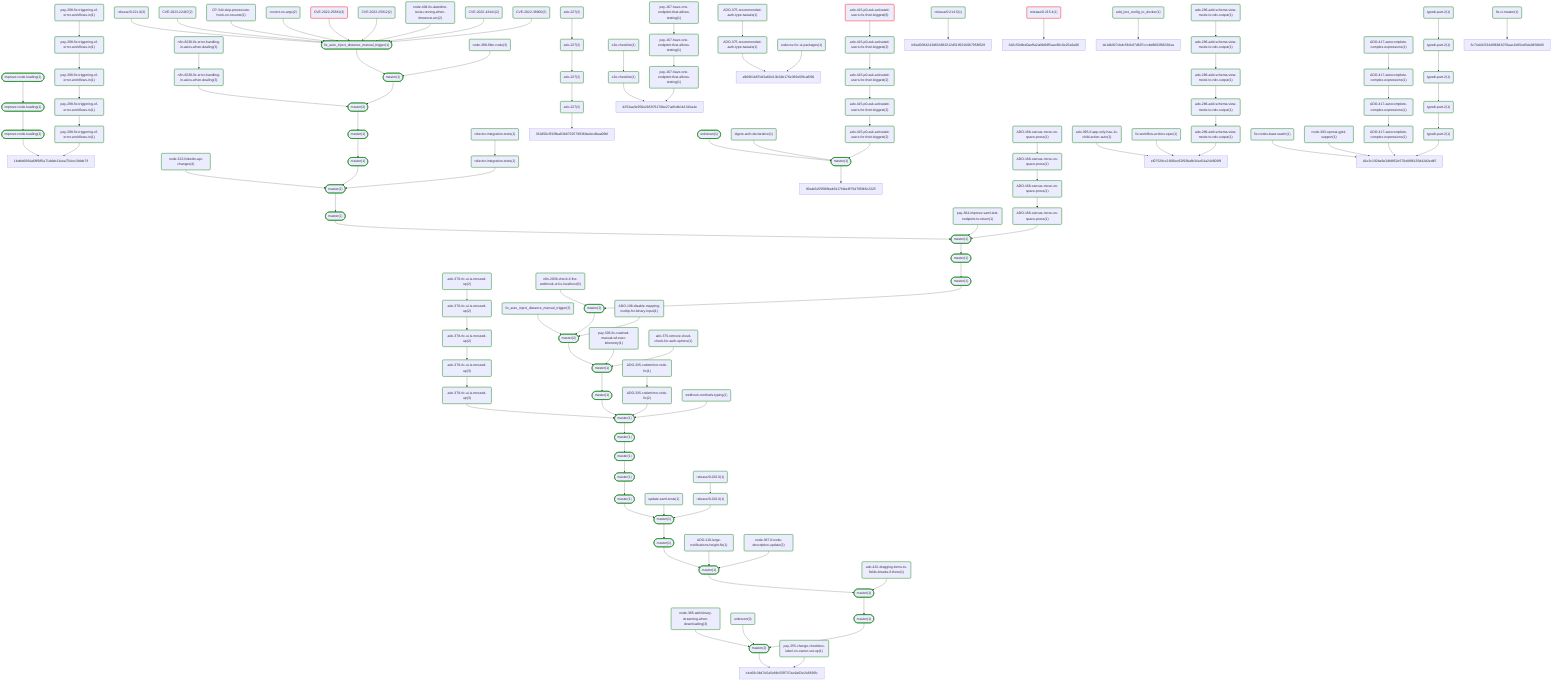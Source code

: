 flowchart TD
 601ed6a2c3f30ea20b1033247e9c8aae0dea6da1(["improve-node-loading(1)"])
 style 601ed6a2c3f30ea20b1033247e9c8aae0dea6da1 stroke:green,stroke-width:2px
 601ed6a2c3f30ea20b1033247e9c8aae0dea6da1 --> 7b59b863ea16cccfabf5b9cdb41a9b33b2797485
 7b59b863ea16cccfabf5b9cdb41a9b33b2797485(["improve-node-loading(1)"])
 style 7b59b863ea16cccfabf5b9cdb41a9b33b2797485 stroke:green,stroke-width:2px
 7b59b863ea16cccfabf5b9cdb41a9b33b2797485 --> 6e715949ce425ea476ad54edd19a03e6701b17f7
 6e715949ce425ea476ad54edd19a03e6701b17f7(["improve-node-loading(1)"])
 style 6e715949ce425ea476ad54edd19a03e6701b17f7 stroke:green,stroke-width:2px
 6e715949ce425ea476ad54edd19a03e6701b17f7 --> 1bdeb6684a68f985a71ddeb11eea75dce19dde78
 44e027bb0ae7bb393b967aafad1e8621bd9d009b(["unknown(1)"])
 style 44e027bb0ae7bb393b967aafad1e8621bd9d009b stroke:green,stroke-width:2px
 44e027bb0ae7bb393b967aafad1e8621bd9d009b --> c6ba0bd8de5f3cf2c73e042002d7b233cb567aa6
 15f53094e2182aa5a46eb28f7b2777d532f5ee19("digest-auth-declarative(1)")
 style 15f53094e2182aa5a46eb28f7b2777d532f5ee19 stroke:green,stroke-width:2px
 15f53094e2182aa5a46eb28f7b2777d532f5ee19 --> c6ba0bd8de5f3cf2c73e042002d7b233cb567aa6
 7f4d635e15976a7071fa382aef19578a76ecb365("ado-415-p0-ask-activated-users-for-their-biggest(6)")
 style 7f4d635e15976a7071fa382aef19578a76ecb365 stroke:red,stroke-width:2px
 7f4d635e15976a7071fa382aef19578a76ecb365 --> 97c598db4dc1506df709c63c12e3b561d8b8c172
 7319cdd5d72be3137c2332109d17670f10863455("ado-415-p0-ask-activated-users-for-their-biggest(2)")
 style 7319cdd5d72be3137c2332109d17670f10863455 stroke:green,stroke-width:2px
 7319cdd5d72be3137c2332109d17670f10863455 --> fa78c095f9d7aa2dbd4e9a31e175ee0c4b055496
 64a740bb263ec26940e46aa1a557890c730e7001("ado-415-p0-ask-activated-users-for-their-biggest(2)")
 style 64a740bb263ec26940e46aa1a557890c730e7001 stroke:green,stroke-width:2px
 64a740bb263ec26940e46aa1a557890c730e7001 --> 7319cdd5d72be3137c2332109d17670f10863455
 97c598db4dc1506df709c63c12e3b561d8b8c172("ado-415-p0-ask-activated-users-for-their-biggest(2)")
 style 97c598db4dc1506df709c63c12e3b561d8b8c172 stroke:green,stroke-width:2px
 97c598db4dc1506df709c63c12e3b561d8b8c172 --> 64a740bb263ec26940e46aa1a557890c730e7001
 c7e850477fc5b8c3c53e30bbed54be1d55b806cf("ado-227(2)")
 style c7e850477fc5b8c3c53e30bbed54be1d55b806cf stroke:green,stroke-width:2px
 c7e850477fc5b8c3c53e30bbed54be1d55b806cf --> 332d50c5f1f8ba63b87325799360adecdbaa06bf
 4328e30ebe1a32b51d3edc5782263aca85adf2e8("ado-227(2)")
 style 4328e30ebe1a32b51d3edc5782263aca85adf2e8 stroke:green,stroke-width:2px
 4328e30ebe1a32b51d3edc5782263aca85adf2e8 --> 3c88a98a46e6ee3a4b1eb5300acc344baf3f5917
 fa78c095f9d7aa2dbd4e9a31e175ee0c4b055496("ado-415-p0-ask-activated-users-for-their-biggest(2)")
 style fa78c095f9d7aa2dbd4e9a31e175ee0c4b055496 stroke:green,stroke-width:2px
 fa78c095f9d7aa2dbd4e9a31e175ee0c4b055496 --> c6ba0bd8de5f3cf2c73e042002d7b233cb567aa6
 cb50f487fb7d79c534dc2d8d8fa520c3d1fd34b2("ado-227(2)")
 style cb50f487fb7d79c534dc2d8d8fa520c3d1fd34b2 stroke:green,stroke-width:2px
 cb50f487fb7d79c534dc2d8d8fa520c3d1fd34b2 --> c7e850477fc5b8c3c53e30bbed54be1d55b806cf
 8b8fcb41cbe45f3350f5574406c4fdaff169c534("node-385-add-binary-streaming-when-downloading(3)")
 style 8b8fcb41cbe45f3350f5574406c4fdaff169c534 stroke:green,stroke-width:2px
 8b8fcb41cbe45f3350f5574406c4fdaff169c534 --> 29f2629716e3693372ec9a4572113a3f3721ff5e
 3c88a98a46e6ee3a4b1eb5300acc344baf3f5917("ado-227(2)")
 style 3c88a98a46e6ee3a4b1eb5300acc344baf3f5917 stroke:green,stroke-width:2px
 3c88a98a46e6ee3a4b1eb5300acc344baf3f5917 --> cb50f487fb7d79c534dc2d8d8fa520c3d1fd34b2
 51a9aebfe116ebbd0b30469ecdba6bf4bb63667c("unknown(3)")
 style 51a9aebfe116ebbd0b30469ecdba6bf4bb63667c stroke:green,stroke-width:2px
 51a9aebfe116ebbd0b30469ecdba6bf4bb63667c --> 29f2629716e3693372ec9a4572113a3f3721ff5e
 8509d38512cca5b2cd780060debeb894124c608e("n8n-6238-fix-error-handling-in-axios-when-dealing(3)")
 style 8509d38512cca5b2cd780060debeb894124c608e stroke:green,stroke-width:2px
 8509d38512cca5b2cd780060debeb894124c608e --> 3ad9d3d31925adbdfa6f654101b1c93335874c07
 3ad9d3d31925adbdfa6f654101b1c93335874c07("n8n-6238-fix-error-handling-in-axios-when-dealing(3)")
 style 3ad9d3d31925adbdfa6f654101b1c93335874c07 stroke:green,stroke-width:2px
 3ad9d3d31925adbdfa6f654101b1c93335874c07 --> e0ea97af8d7aaa014680f5f9d5702d1cafd49757
 8ee30051c710e528b9e7c40503fdac926b5fa62a("n8n-2036-check-if-the-webhook-url-is-localhost(3)")
 style 8ee30051c710e528b9e7c40503fdac926b5fa62a stroke:green,stroke-width:2px
 8ee30051c710e528b9e7c40503fdac926b5fa62a --> 6a8c9b7ccc0b4ff0801a39b44884cca3a3148e09
 ef72a2a79be038c7aa2f34cab58f28afdfbc372c("ado-378-rlc-ui-is-messed-up(3)")
 style ef72a2a79be038c7aa2f34cab58f28afdfbc372c stroke:green,stroke-width:2px
 ef72a2a79be038c7aa2f34cab58f28afdfbc372c --> 43ef9b825fdecdfb5421e3f69b71212cddaac7f8
 43ef9b825fdecdfb5421e3f69b71212cddaac7f8("ado-378-rlc-ui-is-messed-up(3)")
 style 43ef9b825fdecdfb5421e3f69b71212cddaac7f8 stroke:green,stroke-width:2px
 43ef9b825fdecdfb5421e3f69b71212cddaac7f8 --> 3718612bd7575a1b5eb149132f1bb6c5f60ba543
 91654f7499d05823274405d7c8edd130fcbea75b("node-322-linkedin-api-changes(4)")
 style 91654f7499d05823274405d7c8edd130fcbea75b stroke:green,stroke-width:2px
 91654f7499d05823274405d7c8edd130fcbea75b --> be172cb720c8a44ebd1f0b86dddab321e1e3c9fd
 e0197a329fbafca556c83f8593a6bd205858f345("fix_auto_inject_distance_manual_trigger(2)")
 style e0197a329fbafca556c83f8593a6bd205858f345 stroke:green,stroke-width:2px
 e0197a329fbafca556c83f8593a6bd205858f345 --> a28396ee91bfbccc6596812606c237a8e2c34088
 a28396ee91bfbccc6596812606c237a8e2c34088(["master(2)"])
 style a28396ee91bfbccc6596812606c237a8e2c34088 stroke:green,stroke-width:2px
 a28396ee91bfbccc6596812606c237a8e2c34088 --> f59b591c93ecd7cbd279668abe6494ef2b88c831
 6a8c9b7ccc0b4ff0801a39b44884cca3a3148e09(["master(2)"])
 style 6a8c9b7ccc0b4ff0801a39b44884cca3a3148e09 stroke:green,stroke-width:2px
 6a8c9b7ccc0b4ff0801a39b44884cca3a3148e09 --> a28396ee91bfbccc6596812606c237a8e2c34088
 29f2629716e3693372ec9a4572113a3f3721ff5e(["master(2)"])
 style 29f2629716e3693372ec9a4572113a3f3721ff5e stroke:green,stroke-width:2px
 29f2629716e3693372ec9a4572113a3f3721ff5e --> b4e60c3b47e5a5e86c55ff737ae9a63e2c8836fc
 c6ba0bd8de5f3cf2c73e042002d7b233cb567aa6(["master(1)"])
 style c6ba0bd8de5f3cf2c73e042002d7b233cb567aa6 stroke:green,stroke-width:2px
 c6ba0bd8de5f3cf2c73e042002d7b233cb567aa6 --> 90afa5e55f96fbe46417f4be8f764795fb5c2225
 be172cb720c8a44ebd1f0b86dddab321e1e3c9fd(["master(2)"])
 style be172cb720c8a44ebd1f0b86dddab321e1e3c9fd stroke:green,stroke-width:2px
 be172cb720c8a44ebd1f0b86dddab321e1e3c9fd --> 341bfb810fe256eb8733f419ba8fbccd2b0680c8
 58232bec618edd403f18527913c489bfa11f570b(["master(1)"])
 style 58232bec618edd403f18527913c489bfa11f570b stroke:green,stroke-width:2px
 58232bec618edd403f18527913c489bfa11f570b --> 29f2629716e3693372ec9a4572113a3f3721ff5e
 02e35819aba28b494b94e698f5f4faaa0b975275(["master(1)"])
 style 02e35819aba28b494b94e698f5f4faaa0b975275 stroke:green,stroke-width:2px
 02e35819aba28b494b94e698f5f4faaa0b975275 --> 11bf260bf164c6c9dffe71b875fde139c93f905d
 ca91d2b712d1d21802333df3d99b70e45f7bdafb(["master(1)"])
 style ca91d2b712d1d21802333df3d99b70e45f7bdafb stroke:green,stroke-width:2px
 ca91d2b712d1d21802333df3d99b70e45f7bdafb --> 7025efe8654a8a55ff10e2105ddc6ce2dc5a89d6
 7025efe8654a8a55ff10e2105ddc6ce2dc5a89d6(["master(1)"])
 style 7025efe8654a8a55ff10e2105ddc6ce2dc5a89d6 stroke:green,stroke-width:2px
 7025efe8654a8a55ff10e2105ddc6ce2dc5a89d6 --> 02e35819aba28b494b94e698f5f4faaa0b975275
 f59b591c93ecd7cbd279668abe6494ef2b88c831(["master(1)"])
 style f59b591c93ecd7cbd279668abe6494ef2b88c831 stroke:green,stroke-width:2px
 f59b591c93ecd7cbd279668abe6494ef2b88c831 --> 7a352efff944c52062412e53ea2c1a034a25f908
 0876c38aaeb8355141fecbc14e84cdda0b2c737b(["master(1)"])
 style 0876c38aaeb8355141fecbc14e84cdda0b2c737b stroke:green,stroke-width:2px
 0876c38aaeb8355141fecbc14e84cdda0b2c737b --> ca91d2b712d1d21802333df3d99b70e45f7bdafb
 c07f838ce60dc33261fe3e1b5e7dd6fe05f1d63b(["master(1)"])
 style c07f838ce60dc33261fe3e1b5e7dd6fe05f1d63b stroke:green,stroke-width:2px
 c07f838ce60dc33261fe3e1b5e7dd6fe05f1d63b --> 0876c38aaeb8355141fecbc14e84cdda0b2c737b
 9bd7529193e4b75471bd692aaa69651dd9fbf9d3(["master(1)"])
 style 9bd7529193e4b75471bd692aaa69651dd9fbf9d3 stroke:green,stroke-width:2px
 9bd7529193e4b75471bd692aaa69651dd9fbf9d3 --> c07f838ce60dc33261fe3e1b5e7dd6fe05f1d63b
 541850f95f1c42fc16d9aeee3a3fef68a4b77082(["master(1)"])
 style 541850f95f1c42fc16d9aeee3a3fef68a4b77082 stroke:green,stroke-width:2px
 541850f95f1c42fc16d9aeee3a3fef68a4b77082 --> 58232bec618edd403f18527913c489bfa11f570b
 3718612bd7575a1b5eb149132f1bb6c5f60ba543(["master(1)"])
 style 3718612bd7575a1b5eb149132f1bb6c5f60ba543 stroke:green,stroke-width:2px
 3718612bd7575a1b5eb149132f1bb6c5f60ba543 --> 9bd7529193e4b75471bd692aaa69651dd9fbf9d3
 11bf260bf164c6c9dffe71b875fde139c93f905d(["master(1)"])
 style 11bf260bf164c6c9dffe71b875fde139c93f905d stroke:green,stroke-width:2px
 11bf260bf164c6c9dffe71b875fde139c93f905d --> 541850f95f1c42fc16d9aeee3a3fef68a4b77082
 cd7a55ba5aeb83d1e540a65b5c6b2c74fd742461(["master(1)"])
 style cd7a55ba5aeb83d1e540a65b5c6b2c74fd742461 stroke:green,stroke-width:2px
 cd7a55ba5aeb83d1e540a65b5c6b2c74fd742461 --> 233f1fa7ec230e92e868de0247e315aa6a705ead
 233f1fa7ec230e92e868de0247e315aa6a705ead(["master(1)"])
 style 233f1fa7ec230e92e868de0247e315aa6a705ead stroke:green,stroke-width:2px
 233f1fa7ec230e92e868de0247e315aa6a705ead --> 6a8c9b7ccc0b4ff0801a39b44884cca3a3148e09
 fb8755ea3c720c98f002a6756c39b8fed11482c0(["master(1)"])
 style fb8755ea3c720c98f002a6756c39b8fed11482c0 stroke:green,stroke-width:2px
 fb8755ea3c720c98f002a6756c39b8fed11482c0 --> cd7a55ba5aeb83d1e540a65b5c6b2c74fd742461
 7a352efff944c52062412e53ea2c1a034a25f908(["master(1)"])
 style 7a352efff944c52062412e53ea2c1a034a25f908 stroke:green,stroke-width:2px
 7a352efff944c52062412e53ea2c1a034a25f908 --> 3718612bd7575a1b5eb149132f1bb6c5f60ba543
 6916628a9f11e07cbcdf390f747f396fb0ef9e3c(["master(1)"])
 style 6916628a9f11e07cbcdf390f747f396fb0ef9e3c stroke:green,stroke-width:2px
 6916628a9f11e07cbcdf390f747f396fb0ef9e3c --> e0ea97af8d7aaa014680f5f9d5702d1cafd49757
 341bfb810fe256eb8733f419ba8fbccd2b0680c8(["master(1)"])
 style 341bfb810fe256eb8733f419ba8fbccd2b0680c8 stroke:green,stroke-width:2px
 341bfb810fe256eb8733f419ba8fbccd2b0680c8 --> fb8755ea3c720c98f002a6756c39b8fed11482c0
 e0ea97af8d7aaa014680f5f9d5702d1cafd49757(["master(2)"])
 style e0ea97af8d7aaa014680f5f9d5702d1cafd49757 stroke:green,stroke-width:2px
 e0ea97af8d7aaa014680f5f9d5702d1cafd49757 --> 19dded18c9a588a30b9ac1fc274dcd967e9b7b6b
 9bf93d7d1d25f051198ccc8a1de4642f3d9f9103("ado-378-rlc-ui-is-messed-up(2)")
 style 9bf93d7d1d25f051198ccc8a1de4642f3d9f9103 stroke:green,stroke-width:2px
 9bf93d7d1d25f051198ccc8a1de4642f3d9f9103 --> 6ea7c59487d473060bf6b5b538e44a8b4956478c
 19dded18c9a588a30b9ac1fc274dcd967e9b7b6b(["master(1)"])
 style 19dded18c9a588a30b9ac1fc274dcd967e9b7b6b stroke:green,stroke-width:2px
 19dded18c9a588a30b9ac1fc274dcd967e9b7b6b --> 6242cac53baaed7e5c8be3ba477cd7f408fa1430
 6242cac53baaed7e5c8be3ba477cd7f408fa1430(["master(1)"])
 style 6242cac53baaed7e5c8be3ba477cd7f408fa1430 stroke:green,stroke-width:2px
 6242cac53baaed7e5c8be3ba477cd7f408fa1430 --> be172cb720c8a44ebd1f0b86dddab321e1e3c9fd
 cb2ba97f3837b572e237da1256b9f2ee376767a9(["fix_auto_inject_distance_manual_trigger(1)"])
 style cb2ba97f3837b572e237da1256b9f2ee376767a9 stroke:green,stroke-width:2px
 cb2ba97f3837b572e237da1256b9f2ee376767a9 --> 6916628a9f11e07cbcdf390f747f396fb0ef9e3c
 662dc037069aaf919cd456665e1b2c4411059ced("ado-378-rlc-ui-is-messed-up(2)")
 style 662dc037069aaf919cd456665e1b2c4411059ced stroke:green,stroke-width:2px
 662dc037069aaf919cd456665e1b2c4411059ced --> ef72a2a79be038c7aa2f34cab58f28afdfbc372c
 6ea7c59487d473060bf6b5b538e44a8b4956478c("ado-378-rlc-ui-is-messed-up(2)")
 style 6ea7c59487d473060bf6b5b538e44a8b4956478c stroke:green,stroke-width:2px
 6ea7c59487d473060bf6b5b538e44a8b4956478c --> 662dc037069aaf919cd456665e1b2c4411059ced
 31734c6f4b9df344b02166e6c2851c905b8cd6f6("release/0.221.0(3)")
 style 31734c6f4b9df344b02166e6c2851c905b8cd6f6 stroke:green,stroke-width:2px
 31734c6f4b9df344b02166e6c2851c905b8cd6f6 --> cb2ba97f3837b572e237da1256b9f2ee376767a9
 ecc897c315492e537a792383d93cb96657ee2bac("node-388-filter-node(3)")
 style ecc897c315492e537a792383d93cb96657ee2bac stroke:green,stroke-width:2px
 ecc897c315492e537a792383d93cb96657ee2bac --> 6916628a9f11e07cbcdf390f747f396fb0ef9e3c
 93fdc37f3cb0eec9f06ece12dd616cc073c65a2f("ADO-110-large-notifications-height-fix(1)")
 style 93fdc37f3cb0eec9f06ece12dd616cc073c65a2f stroke:green,stroke-width:2px
 93fdc37f3cb0eec9f06ece12dd616cc073c65a2f --> 11bf260bf164c6c9dffe71b875fde139c93f905d
 4202e8ade596547ee83dc4540d75dba81e8fe5b4("ado-422-dragging-items-to-fields-breaks-if-there(1)")
 style 4202e8ade596547ee83dc4540d75dba81e8fe5b4 stroke:green,stroke-width:2px
 4202e8ade596547ee83dc4540d75dba81e8fe5b4 --> 541850f95f1c42fc16d9aeee3a3fef68a4b77082
 2b573075237b102feaaf1943f0276bd88b78d6fe("update-saml-tests(1)")
 style 2b573075237b102feaaf1943f0276bd88b78d6fe stroke:green,stroke-width:2px
 2b573075237b102feaaf1943f0276bd88b78d6fe --> 7025efe8654a8a55ff10e2105ddc6ce2dc5a89d6
 2580d4e3f7d9509cd2dec05644e198134f31e0de("ADO-335-codemirror-redo-fix(2)")
 style 2580d4e3f7d9509cd2dec05644e198134f31e0de stroke:green,stroke-width:2px
 2580d4e3f7d9509cd2dec05644e198134f31e0de --> 3718612bd7575a1b5eb149132f1bb6c5f60ba543
 3366230989eca270b911f1e12a82c298064238ac("node-387-if-node-description-update(2)")
 style 3366230989eca270b911f1e12a82c298064238ac stroke:green,stroke-width:2px
 3366230989eca270b911f1e12a82c298064238ac --> 11bf260bf164c6c9dffe71b875fde139c93f905d
 19cf5af4d92acfc8df703ab20eb478c74ff722a8("release/0.220.0(1)")
 style 19cf5af4d92acfc8df703ab20eb478c74ff722a8 stroke:green,stroke-width:2px
 19cf5af4d92acfc8df703ab20eb478c74ff722a8 --> 7025efe8654a8a55ff10e2105ddc6ce2dc5a89d6
 0084ca24a501d6d2fae64444230c556d49748f5a("ADO-335-codemirror-redo-fix(1)")
 style 0084ca24a501d6d2fae64444230c556d49748f5a stroke:green,stroke-width:2px
 0084ca24a501d6d2fae64444230c556d49748f5a --> 2580d4e3f7d9509cd2dec05644e198134f31e0de
 0d3da0580576175d43ac7403fa80c5e934ac7fd7("release/0.220.0(1)")
 style 0d3da0580576175d43ac7403fa80c5e934ac7fd7 stroke:green,stroke-width:2px
 0d3da0580576175d43ac7403fa80c5e934ac7fd7 --> 19cf5af4d92acfc8df703ab20eb478c74ff722a8
 7995ca3200966c73efb5639d20f1bd2db52de141("pay-303-fix-crashed-manual-wf-exec-telemetry(1)")
 style 7995ca3200966c73efb5639d20f1bd2db52de141 stroke:green,stroke-width:2px
 7995ca3200966c73efb5639d20f1bd2db52de141 --> f59b591c93ecd7cbd279668abe6494ef2b88c831
 d5921e20aa4a9e66a5a43b005b55bbde89c54a89("pay-304-improve-saml-test-endpoint-to-return(1)")
 style d5921e20aa4a9e66a5a43b005b55bbde89c54a89 stroke:green,stroke-width:2px
 d5921e20aa4a9e66a5a43b005b55bbde89c54a89 --> fb8755ea3c720c98f002a6756c39b8fed11482c0
 5951d5c579db477b922ba54862e441921d0c09d6("webhook-methods-typing(1)")
 style 5951d5c579db477b922ba54862e441921d0c09d6 stroke:green,stroke-width:2px
 5951d5c579db477b922ba54862e441921d0c09d6 --> 3718612bd7575a1b5eb149132f1bb6c5f60ba543
 3bd342fa058f85e65289402e5c4653aebdd2c19d("ado-375-remove-cloud-check-for-auth-options(1)")
 style 3bd342fa058f85e65289402e5c4653aebdd2c19d stroke:green,stroke-width:2px
 3bd342fa058f85e65289402e5c4653aebdd2c19d --> f59b591c93ecd7cbd279668abe6494ef2b88c831
 0b08dd2ccbe4a15ca3cb234b4a30616afaa31421("refactor-integration-tests(1)")
 style 0b08dd2ccbe4a15ca3cb234b4a30616afaa31421 stroke:green,stroke-width:2px
 0b08dd2ccbe4a15ca3cb234b4a30616afaa31421 --> c3d06635f3dcde4cc27528bc2b2ad4e13e1eeee3
 49039aed3b91b98ad196acad97088caf5a035c07("ADO-198-disable-mapping-tooltip-for-binary-input(1)")
 style 49039aed3b91b98ad196acad97088caf5a035c07 stroke:green,stroke-width:2px
 49039aed3b91b98ad196acad97088caf5a035c07 --> a28396ee91bfbccc6596812606c237a8e2c34088
 c3d06635f3dcde4cc27528bc2b2ad4e13e1eeee3("refactor-integration-tests(1)")
 style c3d06635f3dcde4cc27528bc2b2ad4e13e1eeee3 stroke:green,stroke-width:2px
 c3d06635f3dcde4cc27528bc2b2ad4e13e1eeee3 --> be172cb720c8a44ebd1f0b86dddab321e1e3c9fd
 56fc0920d78010ad1ceb4d551f43df02250dd007("ADO-168-canvas-move-on-space-press(1)")
 style 56fc0920d78010ad1ceb4d551f43df02250dd007 stroke:green,stroke-width:2px
 56fc0920d78010ad1ceb4d551f43df02250dd007 --> e92552ab306328abf20fbe4ea507b585f2d33c36
 29488ca1f39662423893ae132ebc4edcd9b62ae8("ADO-168-canvas-move-on-space-press(1)")
 style 29488ca1f39662423893ae132ebc4edcd9b62ae8 stroke:green,stroke-width:2px
 29488ca1f39662423893ae132ebc4edcd9b62ae8 --> fb8755ea3c720c98f002a6756c39b8fed11482c0
 e92552ab306328abf20fbe4ea507b585f2d33c36("ADO-168-canvas-move-on-space-press(1)")
 style e92552ab306328abf20fbe4ea507b585f2d33c36 stroke:green,stroke-width:2px
 e92552ab306328abf20fbe4ea507b585f2d33c36 --> 29488ca1f39662423893ae132ebc4edcd9b62ae8
 540a70563d12831e0d1bf7fe2b10092b8ddb98bc("ADO-168-canvas-move-on-space-press(1)")
 style 540a70563d12831e0d1bf7fe2b10092b8ddb98bc stroke:green,stroke-width:2px
 540a70563d12831e0d1bf7fe2b10092b8ddb98bc --> 56fc0920d78010ad1ceb4d551f43df02250dd007
 84b3760011b868ce247274ad8cf2ef5d88a01a5d("e2e-checklist(1)")
 style 84b3760011b868ce247274ad8cf2ef5d88a01a5d stroke:green,stroke-width:2px
 84b3760011b868ce247274ad8cf2ef5d88a01a5d --> d253aa3e950e2b5976170be27adfcdb1b131ba4e
 306a519f3ae7c4e62e47ee0965d083218827b437("pay-167-have-one-endpoint-that-allows-testing(1)")
 style 306a519f3ae7c4e62e47ee0965d083218827b437 stroke:green,stroke-width:2px
 306a519f3ae7c4e62e47ee0965d083218827b437 --> d253aa3e950e2b5976170be27adfcdb1b131ba4e
 61c298413627c01057fd7df2538b9699930d5bd3("pay-167-have-one-endpoint-that-allows-testing(1)")
 style 61c298413627c01057fd7df2538b9699930d5bd3 stroke:green,stroke-width:2px
 61c298413627c01057fd7df2538b9699930d5bd3 --> 306a519f3ae7c4e62e47ee0965d083218827b437
 6b19ebd828dd74da83a4b6e00e707829efd5ccb2("pay-167-have-one-endpoint-that-allows-testing(1)")
 style 6b19ebd828dd74da83a4b6e00e707829efd5ccb2 stroke:green,stroke-width:2px
 6b19ebd828dd74da83a4b6e00e707829efd5ccb2 --> 61c298413627c01057fd7df2538b9699930d5bd3
 0871857edd26b45767a5893f861b88ed395621cf("ADO-375-recommended-auth-type-tweaks(1)")
 style 0871857edd26b45767a5893f861b88ed395621cf stroke:green,stroke-width:2px
 0871857edd26b45767a5893f861b88ed395621cf --> a96861b87faf3a66413b34b176e389e5f8ca6f90
 de496f111bd3c5837496fafa9575da6d9a934e92("codecov-for-ui-packages(1)")
 style de496f111bd3c5837496fafa9575da6d9a934e92 stroke:green,stroke-width:2px
 de496f111bd3c5837496fafa9575da6d9a934e92 --> a96861b87faf3a66413b34b176e389e5f8ca6f90
 b34074938e1e59aa27a973ef05a2835fcb9f309e("ado-395-if-app-only-has-1x-child-action-auto(1)")
 style b34074938e1e59aa27a973ef05a2835fcb9f309e stroke:green,stroke-width:2px
 b34074938e1e59aa27a973ef05a2835fcb9f309e --> ef07528cc21f06ee52f93bafb34ac54a244609f9
 d84585dddcec4734638b1383d6619e41872adbe0("fix-workflow-actions-spec(1)")
 style d84585dddcec4734638b1383d6619e41872adbe0 stroke:green,stroke-width:2px
 d84585dddcec4734638b1383d6619e41872adbe0 --> ef07528cc21f06ee52f93bafb34ac54a244609f9
 f136ec092a24aab74ca003e4f45793c1ad781607("ADO-375-recommended-auth-type-tweaks(1)")
 style f136ec092a24aab74ca003e4f45793c1ad781607 stroke:green,stroke-width:2px
 f136ec092a24aab74ca003e4f45793c1ad781607 --> 0871857edd26b45767a5893f861b88ed395621cf
 222f9087f2ad2d546c4819961df760d99b9f6e53("ado-286-add-schema-view-mode-to-ndv-output(1)")
 style 222f9087f2ad2d546c4819961df760d99b9f6e53 stroke:green,stroke-width:2px
 222f9087f2ad2d546c4819961df760d99b9f6e53 --> af90891881bccf65da8ad97fec3e5a1c0d74453a
 04b2f10c9777d05e8e444ccf885b56f04cd0c6e4("ado-286-add-schema-view-mode-to-ndv-output(1)")
 style 04b2f10c9777d05e8e444ccf885b56f04cd0c6e4 stroke:green,stroke-width:2px
 04b2f10c9777d05e8e444ccf885b56f04cd0c6e4 --> 475c0bb55e6828a172dadad8ad2e880322093183
 bd0bdb8a58570aa0e7978a226d42c37d45718cdc("e2e-checklist(1)")
 style bd0bdb8a58570aa0e7978a226d42c37d45718cdc stroke:green,stroke-width:2px
 bd0bdb8a58570aa0e7978a226d42c37d45718cdc --> 84b3760011b868ce247274ad8cf2ef5d88a01a5d
 3aae4a571a551b208d19c4858311d42dd62e8728("release/0.214.5(1)")
 style 3aae4a571a551b208d19c4858311d42dd62e8728 stroke:green,stroke-width:2px
 3aae4a571a551b208d19c4858311d42dd62e8728 --> b94af0384243d634683212d5199316067956f628
 39d3a44c7c0265781cc4cceab004d93a07f848fa("release/0.215.4(1)")
 style 39d3a44c7c0265781cc4cceab004d93a07f848fa stroke:red,stroke-width:2px
 39d3a44c7c0265781cc4cceab004d93a07f848fa --> 6d2c50dfed0aeffa2afdb09f5aac80c0e25a6a06
 af90891881bccf65da8ad97fec3e5a1c0d74453a("ado-286-add-schema-view-mode-to-ndv-output(1)")
 style af90891881bccf65da8ad97fec3e5a1c0d74453a stroke:green,stroke-width:2px
 af90891881bccf65da8ad97fec3e5a1c0d74453a --> 04b2f10c9777d05e8e444ccf885b56f04cd0c6e4
 f93a19c25871b75af32492938175ec7be6587e2d("add_jest_config_to_docker(1)")
 style f93a19c25871b75af32492938175ec7be6587e2d stroke:green,stroke-width:2px
 f93a19c25871b75af32492938175ec7be6587e2d --> de1db927cbdc5fc8ef7d697cccbd8603f66391ea
 7beeca5feb623d20e1d59e1c966c805f466bce12("ado-286-add-schema-view-mode-to-ndv-output(1)")
 style 7beeca5feb623d20e1d59e1c966c805f466bce12 stroke:green,stroke-width:2px
 7beeca5feb623d20e1d59e1c966c805f466bce12 --> ef07528cc21f06ee52f93bafb34ac54a244609f9
 475c0bb55e6828a172dadad8ad2e880322093183("ado-286-add-schema-view-mode-to-ndv-output(1)")
 style 475c0bb55e6828a172dadad8ad2e880322093183 stroke:green,stroke-width:2px
 475c0bb55e6828a172dadad8ad2e880322093183 --> 7beeca5feb623d20e1d59e1c966c805f466bce12
 40edd2affae6d7c1d43aa9a46ebb3594dddd54b6("fix-nodes-base-watch(1)")
 style 40edd2affae6d7c1d43aa9a46ebb3594dddd54b6 stroke:green,stroke-width:2px
 40edd2affae6d7c1d43aa9a46ebb3594dddd54b6 --> d1e3c192ba9e2dfd852e570e88f6135d42d2ed45
 f741feb354632ee62ac19cdd2b42c07ba7f268cc("typedi-part-2(1)")
 style f741feb354632ee62ac19cdd2b42c07ba7f268cc stroke:green,stroke-width:2px
 f741feb354632ee62ac19cdd2b42c07ba7f268cc --> 8a62634ace2042c361a5df0efdfeb3b2c18cfee0
 4c92fcb80465bc2790988d6eed360116efa38ad7("typedi-part-2(1)")
 style 4c92fcb80465bc2790988d6eed360116efa38ad7 stroke:green,stroke-width:2px
 4c92fcb80465bc2790988d6eed360116efa38ad7 --> f741feb354632ee62ac19cdd2b42c07ba7f268cc
 b406d67795415f809af1f86d673e9f5c83c2c08a("typedi-part-2(1)")
 style b406d67795415f809af1f86d673e9f5c83c2c08a stroke:green,stroke-width:2px
 b406d67795415f809af1f86d673e9f5c83c2c08a --> 03906bdae8e778ef8d73f5a2b481545a6a07691f
 8a62634ace2042c361a5df0efdfeb3b2c18cfee0("typedi-part-2(1)")
 style 8a62634ace2042c361a5df0efdfeb3b2c18cfee0 stroke:green,stroke-width:2px
 8a62634ace2042c361a5df0efdfeb3b2c18cfee0 --> b406d67795415f809af1f86d673e9f5c83c2c08a
 9ad847df8b89e802fb73d877a7897767c63adb39("ADO-417-autocomplete-complex-expressions(1)")
 style 9ad847df8b89e802fb73d877a7897767c63adb39 stroke:green,stroke-width:2px
 9ad847df8b89e802fb73d877a7897767c63adb39 --> 3c956be90ec968a299eae5fe1ab1a9bc314554a5
 bb8b61239a9977188f2a44c412da71925a89252a("node-383-openai-gpt4-support(1)")
 style bb8b61239a9977188f2a44c412da71925a89252a stroke:green,stroke-width:2px
 bb8b61239a9977188f2a44c412da71925a89252a --> d1e3c192ba9e2dfd852e570e88f6135d42d2ed45
 4b575a0ae18052c584b5ce557603d28b868270de("ADO-417-autocomplete-complex-expressions(1)")
 style 4b575a0ae18052c584b5ce557603d28b868270de stroke:green,stroke-width:2px
 4b575a0ae18052c584b5ce557603d28b868270de --> 9ad847df8b89e802fb73d877a7897767c63adb39
 eaa9515efd14cac529fb621cf7470282aa3b5e23("ADO-417-autocomplete-complex-expressions(1)")
 style eaa9515efd14cac529fb621cf7470282aa3b5e23 stroke:green,stroke-width:2px
 eaa9515efd14cac529fb621cf7470282aa3b5e23 --> d1e3c192ba9e2dfd852e570e88f6135d42d2ed45
 3c956be90ec968a299eae5fe1ab1a9bc314554a5("ADO-417-autocomplete-complex-expressions(1)")
 style 3c956be90ec968a299eae5fe1ab1a9bc314554a5 stroke:green,stroke-width:2px
 3c956be90ec968a299eae5fe1ab1a9bc314554a5 --> eaa9515efd14cac529fb621cf7470282aa3b5e23
 03906bdae8e778ef8d73f5a2b481545a6a07691f("typedi-part-2(1)")
 style 03906bdae8e778ef8d73f5a2b481545a6a07691f stroke:green,stroke-width:2px
 03906bdae8e778ef8d73f5a2b481545a6a07691f --> d1e3c192ba9e2dfd852e570e88f6135d42d2ed45
 693cc7f354e1d0efd3b745b4a2fa380b6b37736c("pay-298-fix-triggering-of-error-workflows-in(1)")
 style 693cc7f354e1d0efd3b745b4a2fa380b6b37736c stroke:green,stroke-width:2px
 693cc7f354e1d0efd3b745b4a2fa380b6b37736c --> 03e86a9919ec667c17239811c275cf9ad67a2f89
 12d92e9c176b82434b465a9d588ef0acf8fbc629("pay-255-change-checkbox-label-on-owner-set-up(1)")
 style 12d92e9c176b82434b465a9d588ef0acf8fbc629 stroke:green,stroke-width:2px
 12d92e9c176b82434b465a9d588ef0acf8fbc629 --> b4e60c3b47e5a5e86c55ff737ae9a63e2c8836fc
 9caf1d627bbb3f5366c768f8884ed8661852b543("pay-298-fix-triggering-of-error-workflows-in(1)")
 style 9caf1d627bbb3f5366c768f8884ed8661852b543 stroke:green,stroke-width:2px
 9caf1d627bbb3f5366c768f8884ed8661852b543 --> 3aec3b6b539cfa1ade35be6bf9c96d87f7e7f5ce
 aa64680c64a52b3ab967d2fee6d5bccecf6e242f("fix-ci-master(1)")
 style aa64680c64a52b3ab967d2fee6d5bccecf6e242f stroke:green,stroke-width:2px
 aa64680c64a52b3ab967d2fee6d5bccecf6e242f --> 6c74d41f23448f6843076aac1b05ed5da9458b89
 3aec3b6b539cfa1ade35be6bf9c96d87f7e7f5ce("pay-298-fix-triggering-of-error-workflows-in(1)")
 style 3aec3b6b539cfa1ade35be6bf9c96d87f7e7f5ce stroke:green,stroke-width:2px
 3aec3b6b539cfa1ade35be6bf9c96d87f7e7f5ce --> 1bdeb6684a68f985a71ddeb11eea75dce19dde78
 03e86a9919ec667c17239811c275cf9ad67a2f89("pay-298-fix-triggering-of-error-workflows-in(1)")
 style 03e86a9919ec667c17239811c275cf9ad67a2f89 stroke:green,stroke-width:2px
 03e86a9919ec667c17239811c275cf9ad67a2f89 --> 9caf1d627bbb3f5366c768f8884ed8661852b543
 f4daadc1b0767be9b633eaa4df0e10595ea179bd("pay-298-fix-triggering-of-error-workflows-in(1)")
 style f4daadc1b0767be9b633eaa4df0e10595ea179bd stroke:green,stroke-width:2px
 f4daadc1b0767be9b633eaa4df0e10595ea179bd --> 693cc7f354e1d0efd3b745b4a2fa380b6b37736c
 3da5a5604c4b0a4f2a2dee28a37ea85fd646cafb("CVE-2023-22467(2)")
 style 3da5a5604c4b0a4f2a2dee28a37ea85fd646cafb stroke:green,stroke-width:2px
 3da5a5604c4b0a4f2a2dee28a37ea85fd646cafb --> cb2ba97f3837b572e237da1256b9f2ee376767a9
 5c1f27bfea17351b655e84dd7fe073ce21367fcf("CP-344-skip-preexecute-hook-on-resume(2)")
 style 5c1f27bfea17351b655e84dd7fe073ce21367fcf stroke:green,stroke-width:2px
 5c1f27bfea17351b655e84dd7fe073ce21367fcf --> cb2ba97f3837b572e237da1256b9f2ee376767a9
 50be84623ef1dad768f1c33cdd7745c18d7100dc("convict-no-args(2)")
 style 50be84623ef1dad768f1c33cdd7745c18d7100dc stroke:green,stroke-width:2px
 50be84623ef1dad768f1c33cdd7745c18d7100dc --> cb2ba97f3837b572e237da1256b9f2ee376767a9
 c5a3efd45d943a03dc446983ce654723ec6044ab("CVE-2022-25881(3)")
 style c5a3efd45d943a03dc446983ce654723ec6044ab stroke:red,stroke-width:2px
 c5a3efd45d943a03dc446983ce654723ec6044ab --> cb2ba97f3837b572e237da1256b9f2ee376767a9
 1b1fea6705023af28df22c491697f78b42720e87("CVE-2022-25912(2)")
 style 1b1fea6705023af28df22c491697f78b42720e87 stroke:green,stroke-width:2px
 1b1fea6705023af28df22c491697f78b42720e87 --> cb2ba97f3837b572e237da1256b9f2ee376767a9
 921d4cd60c0954cff2d7aee0254df62ce7744674("node-404-fix-datetime-tests-running-when-timezone-utc(2)")
 style 921d4cd60c0954cff2d7aee0254df62ce7744674 stroke:green,stroke-width:2px
 921d4cd60c0954cff2d7aee0254df62ce7744674 --> cb2ba97f3837b572e237da1256b9f2ee376767a9
 227980f74dc9aac91109eb5bcb5ba40798ed7f01("CVE-2022-43441(2)")
 style 227980f74dc9aac91109eb5bcb5ba40798ed7f01 stroke:green,stroke-width:2px
 227980f74dc9aac91109eb5bcb5ba40798ed7f01 --> cb2ba97f3837b572e237da1256b9f2ee376767a9
 449c423da35e004059e1cd2be19c9b5efe594804("CVE-2022-38900(2)")
 style 449c423da35e004059e1cd2be19c9b5efe594804 stroke:green,stroke-width:2px
 449c423da35e004059e1cd2be19c9b5efe594804 --> cb2ba97f3837b572e237da1256b9f2ee376767a9